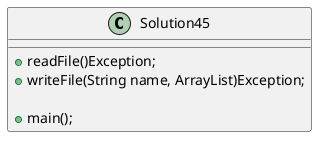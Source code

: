 @startuml
'https://plantuml.com/class-diagram

class Solution45{

+readFile()Exception;
+writeFile(String name, ArrayList)Exception;

+main();
}

@enduml